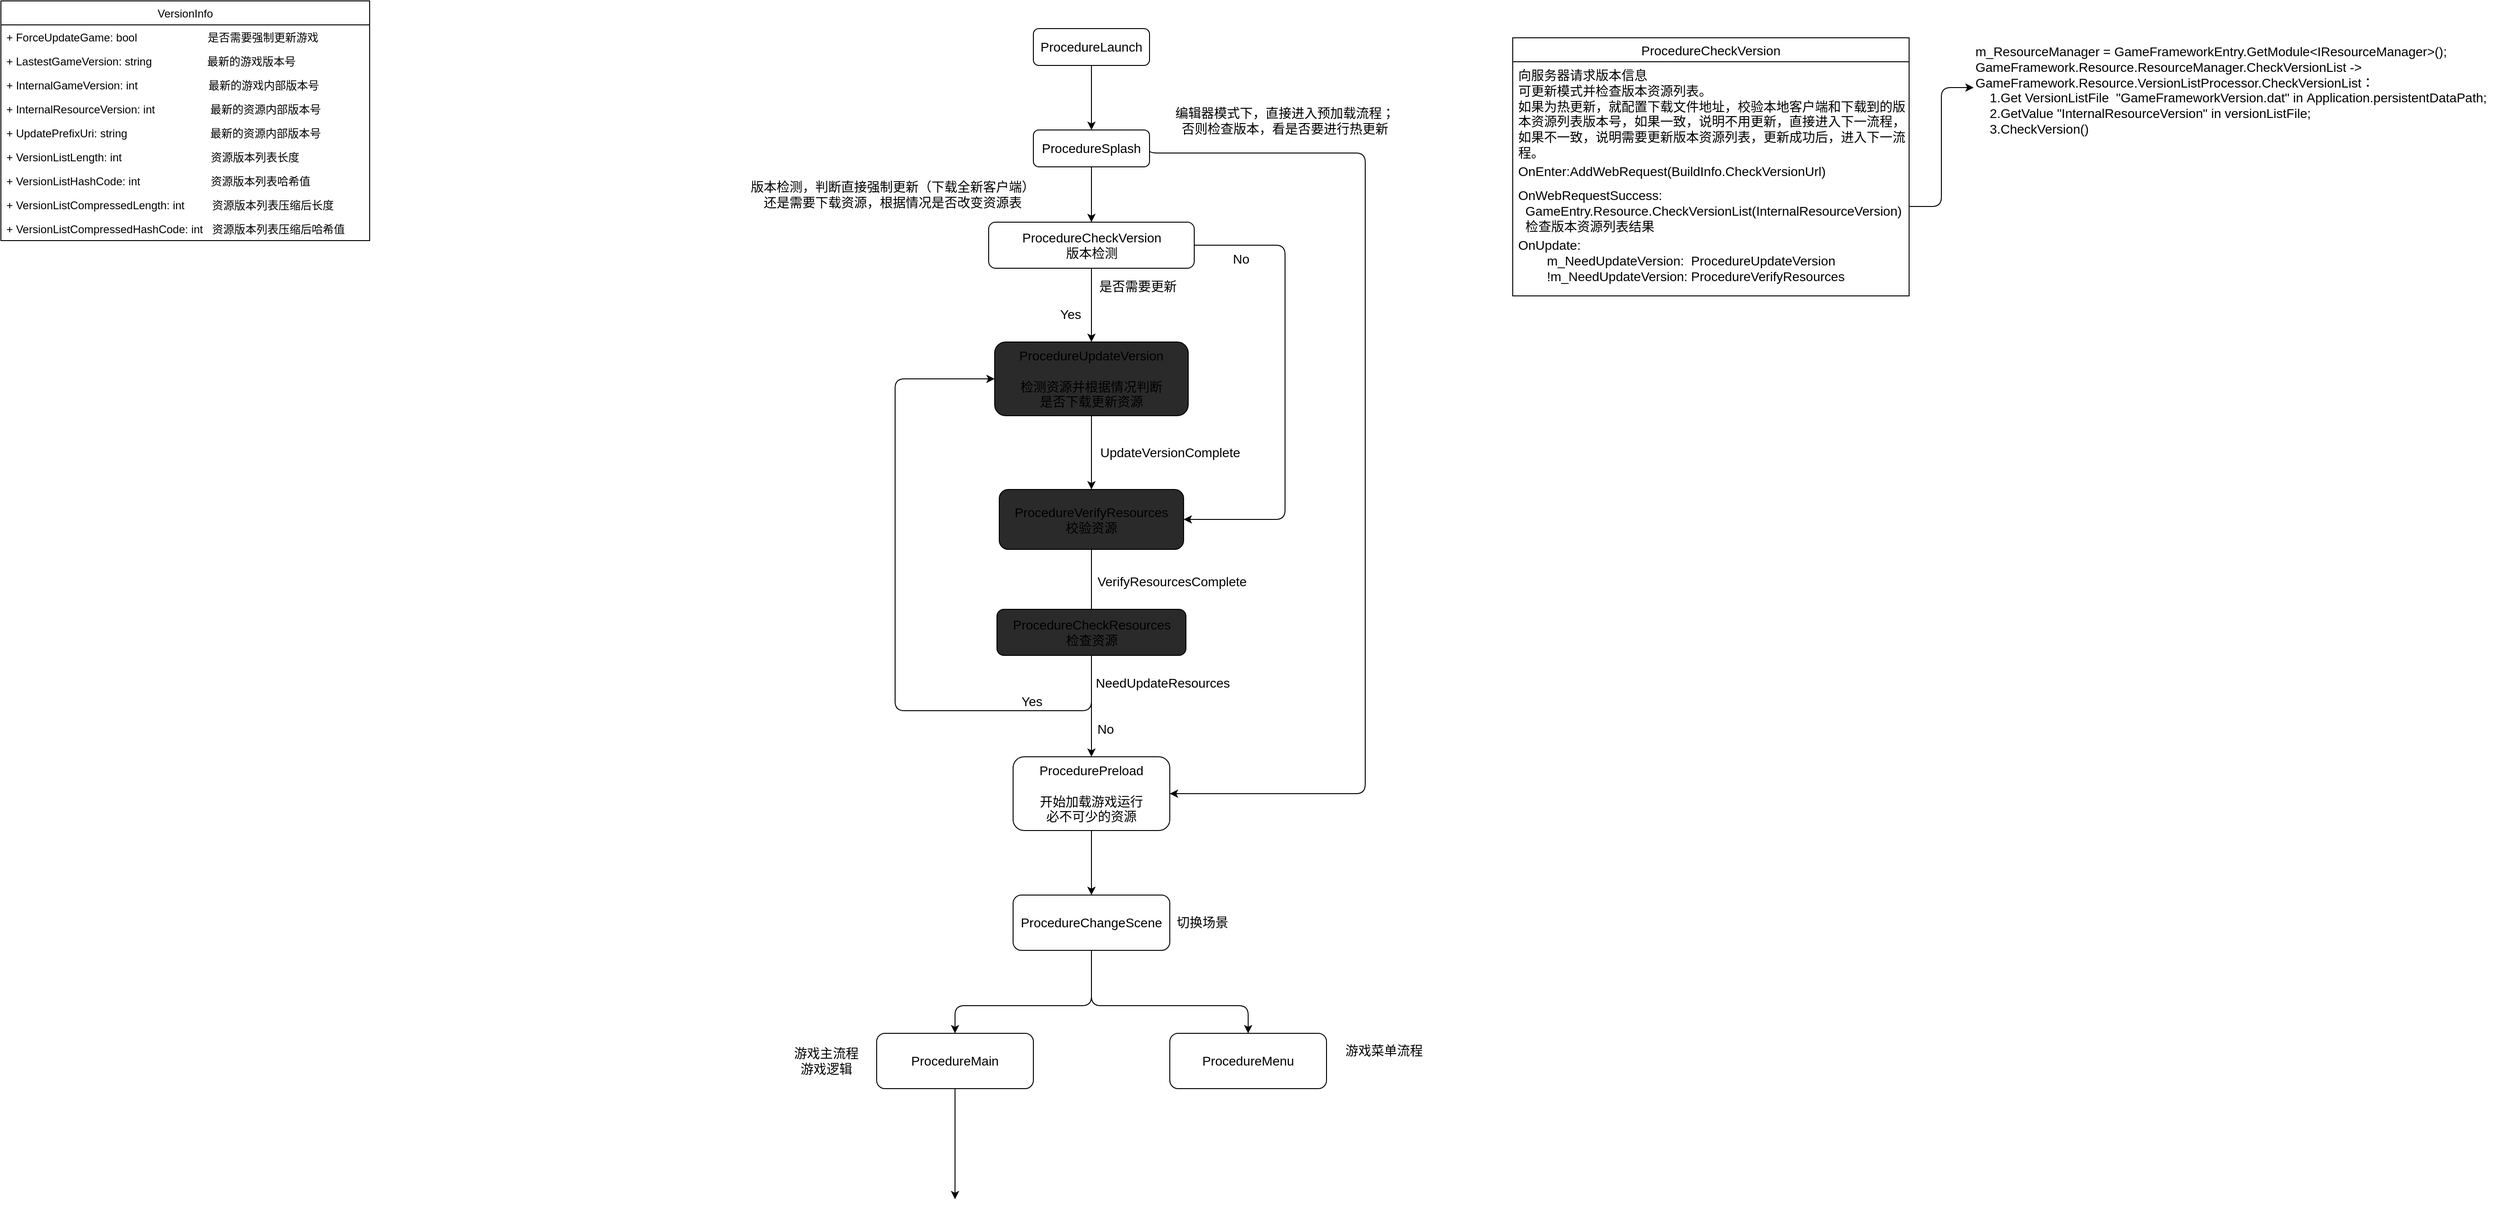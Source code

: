 <mxfile>
    <diagram id="QUaw3bAE2YYsnRq7ILRl" name="第 1 页">
        <mxGraphModel dx="1506" dy="881" grid="1" gridSize="10" guides="1" tooltips="1" connect="1" arrows="1" fold="1" page="1" pageScale="1" pageWidth="827" pageHeight="1169" background="none" math="0" shadow="0">
            <root>
                <mxCell id="0"/>
                <mxCell id="1" parent="0"/>
                <mxCell id="17" style="edgeStyle=orthogonalEdgeStyle;html=1;exitX=0.5;exitY=1;exitDx=0;exitDy=0;entryX=0.5;entryY=0;entryDx=0;entryDy=0;" parent="1" source="6" target="7" edge="1">
                    <mxGeometry relative="1" as="geometry"/>
                </mxCell>
                <mxCell id="6" value="ProcedureLaunch" style="rounded=1;whiteSpace=wrap;html=1;fontSize=14;" parent="1" vertex="1">
                    <mxGeometry x="1140" y="50" width="126" height="40" as="geometry"/>
                </mxCell>
                <mxCell id="42" style="edgeStyle=orthogonalEdgeStyle;html=1;entryX=0.5;entryY=0;entryDx=0;entryDy=0;exitX=0.5;exitY=1;exitDx=0;exitDy=0;" parent="1" source="7" target="13" edge="1">
                    <mxGeometry relative="1" as="geometry"/>
                </mxCell>
                <mxCell id="yiAYSCsGN9VdWLq7-ZU1-89" style="edgeStyle=orthogonalEdgeStyle;html=1;fontSize=14;exitX=1;exitY=0.5;exitDx=0;exitDy=0;" parent="1" source="7" target="10" edge="1">
                    <mxGeometry relative="1" as="geometry">
                        <mxPoint x="1300" y="190" as="sourcePoint"/>
                        <Array as="points">
                            <mxPoint x="1266" y="185"/>
                            <mxPoint x="1500" y="185"/>
                            <mxPoint x="1500" y="880"/>
                        </Array>
                    </mxGeometry>
                </mxCell>
                <mxCell id="7" value="&lt;span style=&quot;font-size: 14px;&quot;&gt;ProcedureSplash&lt;/span&gt;" style="rounded=1;whiteSpace=wrap;html=1;fontSize=14;" parent="1" vertex="1">
                    <mxGeometry x="1140" y="160" width="126" height="40" as="geometry"/>
                </mxCell>
                <mxCell id="8" value="编辑器模式下，直接进入预加载流程；否则检查版本，看是否要进行热更新" style="text;html=1;strokeColor=none;fillColor=none;align=center;verticalAlign=middle;whiteSpace=wrap;rounded=0;fontSize=14;" parent="1" vertex="1">
                    <mxGeometry x="1288" y="115" width="250" height="70" as="geometry"/>
                </mxCell>
                <mxCell id="60" style="edgeStyle=orthogonalEdgeStyle;html=1;entryX=0.5;entryY=0;entryDx=0;entryDy=0;fontSize=14;" parent="1" source="10" target="59" edge="1">
                    <mxGeometry relative="1" as="geometry"/>
                </mxCell>
                <mxCell id="10" value="ProcedurePreload&lt;br&gt;&lt;br&gt;开始加载游戏运行&lt;br&gt;必不可少的资源" style="rounded=1;whiteSpace=wrap;html=1;align=center;fontSize=14;" parent="1" vertex="1">
                    <mxGeometry x="1118" y="840" width="170" height="80" as="geometry"/>
                </mxCell>
                <mxCell id="yiAYSCsGN9VdWLq7-ZU1-79" style="edgeStyle=orthogonalEdgeStyle;html=1;entryX=0.5;entryY=0;entryDx=0;entryDy=0;fontSize=14;exitX=0.5;exitY=1;exitDx=0;exitDy=0;" parent="1" source="13" target="yiAYSCsGN9VdWLq7-ZU1-77" edge="1">
                    <mxGeometry relative="1" as="geometry">
                        <Array as="points">
                            <mxPoint x="1203" y="380"/>
                            <mxPoint x="1203" y="380"/>
                        </Array>
                    </mxGeometry>
                </mxCell>
                <mxCell id="yiAYSCsGN9VdWLq7-ZU1-80" style="edgeStyle=orthogonalEdgeStyle;html=1;fontSize=14;entryX=1;entryY=0.5;entryDx=0;entryDy=0;" parent="1" source="13" target="yiAYSCsGN9VdWLq7-ZU1-78" edge="1">
                    <mxGeometry relative="1" as="geometry">
                        <mxPoint x="1315" y="628" as="targetPoint"/>
                        <Array as="points">
                            <mxPoint x="1413" y="285"/>
                            <mxPoint x="1413" y="583"/>
                        </Array>
                    </mxGeometry>
                </mxCell>
                <mxCell id="13" value="ProcedureCheckVersion&lt;br&gt;&lt;span&gt;版本检测&lt;/span&gt;" style="rounded=1;whiteSpace=wrap;html=1;fontSize=14;" parent="1" vertex="1">
                    <mxGeometry x="1091.5" y="260" width="223" height="50" as="geometry"/>
                </mxCell>
                <mxCell id="18" value="VersionInfo" style="swimlane;fontStyle=0;childLayout=stackLayout;horizontal=1;startSize=26;fillColor=none;horizontalStack=0;resizeParent=1;resizeParentMax=0;resizeLast=0;collapsible=1;marginBottom=0;" parent="1" vertex="1">
                    <mxGeometry x="20" y="20" width="400" height="260" as="geometry">
                        <mxRectangle x="20" y="20" width="90" height="26" as="alternateBounds"/>
                    </mxGeometry>
                </mxCell>
                <mxCell id="19" value="+ ForceUpdateGame: bool                       是否需要强制更新游戏" style="text;strokeColor=none;fillColor=none;align=left;verticalAlign=top;spacingLeft=4;spacingRight=4;overflow=hidden;rotatable=0;points=[[0,0.5],[1,0.5]];portConstraint=eastwest;" parent="18" vertex="1">
                    <mxGeometry y="26" width="400" height="26" as="geometry"/>
                </mxCell>
                <mxCell id="20" value="+ LastestGameVersion: string                  最新的游戏版本号 " style="text;strokeColor=none;fillColor=none;align=left;verticalAlign=top;spacingLeft=4;spacingRight=4;overflow=hidden;rotatable=0;points=[[0,0.5],[1,0.5]];portConstraint=eastwest;" parent="18" vertex="1">
                    <mxGeometry y="52" width="400" height="26" as="geometry"/>
                </mxCell>
                <mxCell id="21" value="+ InternalGameVersion: int                       最新的游戏内部版本号" style="text;strokeColor=none;fillColor=none;align=left;verticalAlign=top;spacingLeft=4;spacingRight=4;overflow=hidden;rotatable=0;points=[[0,0.5],[1,0.5]];portConstraint=eastwest;" parent="18" vertex="1">
                    <mxGeometry y="78" width="400" height="26" as="geometry"/>
                </mxCell>
                <mxCell id="22" value="+ InternalResourceVersion: int                  最新的资源内部版本号" style="text;strokeColor=none;fillColor=none;align=left;verticalAlign=top;spacingLeft=4;spacingRight=4;overflow=hidden;rotatable=0;points=[[0,0.5],[1,0.5]];portConstraint=eastwest;" parent="18" vertex="1">
                    <mxGeometry y="104" width="400" height="26" as="geometry"/>
                </mxCell>
                <mxCell id="23" value="+ UpdatePrefixUri: string                           最新的资源内部版本号    " style="text;strokeColor=none;fillColor=none;align=left;verticalAlign=top;spacingLeft=4;spacingRight=4;overflow=hidden;rotatable=0;points=[[0,0.5],[1,0.5]];portConstraint=eastwest;" parent="18" vertex="1">
                    <mxGeometry y="130" width="400" height="26" as="geometry"/>
                </mxCell>
                <mxCell id="24" value="+ VersionListLength: int                             资源版本列表长度" style="text;strokeColor=none;fillColor=none;align=left;verticalAlign=top;spacingLeft=4;spacingRight=4;overflow=hidden;rotatable=0;points=[[0,0.5],[1,0.5]];portConstraint=eastwest;" parent="18" vertex="1">
                    <mxGeometry y="156" width="400" height="26" as="geometry"/>
                </mxCell>
                <mxCell id="25" value="+ VersionListHashCode: int                       资源版本列表哈希值" style="text;strokeColor=none;fillColor=none;align=left;verticalAlign=top;spacingLeft=4;spacingRight=4;overflow=hidden;rotatable=0;points=[[0,0.5],[1,0.5]];portConstraint=eastwest;" parent="18" vertex="1">
                    <mxGeometry y="182" width="400" height="26" as="geometry"/>
                </mxCell>
                <mxCell id="26" value="+ VersionListCompressedLength: int         资源版本列表压缩后长度" style="text;strokeColor=none;fillColor=none;align=left;verticalAlign=top;spacingLeft=4;spacingRight=4;overflow=hidden;rotatable=0;points=[[0,0.5],[1,0.5]];portConstraint=eastwest;" parent="18" vertex="1">
                    <mxGeometry y="208" width="400" height="26" as="geometry"/>
                </mxCell>
                <mxCell id="33" value="+ VersionListCompressedHashCode: int   资源版本列表压缩后哈希值" style="text;strokeColor=none;fillColor=none;align=left;verticalAlign=top;spacingLeft=4;spacingRight=4;overflow=hidden;rotatable=0;points=[[0,0.5],[1,0.5]];portConstraint=eastwest;" parent="18" vertex="1">
                    <mxGeometry y="234" width="400" height="26" as="geometry"/>
                </mxCell>
                <mxCell id="yiAYSCsGN9VdWLq7-ZU1-55" value="ProcedureCheckVersion" style="swimlane;fontStyle=0;childLayout=stackLayout;horizontal=1;startSize=26;horizontalStack=0;resizeParent=1;resizeParentMax=0;resizeLast=0;collapsible=1;marginBottom=0;fontSize=14;" parent="1" vertex="1">
                    <mxGeometry x="1660" y="60" width="430" height="280" as="geometry">
                        <mxRectangle x="1650" y="56" width="110" height="26" as="alternateBounds"/>
                    </mxGeometry>
                </mxCell>
                <mxCell id="yiAYSCsGN9VdWLq7-ZU1-84" value="向服务器请求版本信息&#10;可更新模式并检查版本资源列表。&#10;如果为热更新，就配置下载文件地址，校验本地客户端和下载到的版本资源列表版本号，如果一致，说明不用更新，直接进入下一流程，如果不一致，说明需要更新版本资源列表，更新成功后，进入下一流程。" style="text;strokeColor=none;fillColor=none;align=left;verticalAlign=top;spacingLeft=4;spacingRight=4;overflow=hidden;rotatable=0;points=[[0,0.5],[1,0.5]];portConstraint=eastwest;whiteSpace=wrap;fontSize=14;" parent="yiAYSCsGN9VdWLq7-ZU1-55" vertex="1">
                    <mxGeometry y="26" width="430" height="104" as="geometry"/>
                </mxCell>
                <mxCell id="yiAYSCsGN9VdWLq7-ZU1-56" value="OnEnter:AddWebRequest(BuildInfo.CheckVersionUrl)" style="text;strokeColor=none;fillColor=none;align=left;verticalAlign=top;spacingLeft=4;spacingRight=4;overflow=hidden;rotatable=0;points=[[0,0.5],[1,0.5]];portConstraint=eastwest;whiteSpace=wrap;fontSize=14;" parent="yiAYSCsGN9VdWLq7-ZU1-55" vertex="1">
                    <mxGeometry y="130" width="430" height="26" as="geometry"/>
                </mxCell>
                <mxCell id="yiAYSCsGN9VdWLq7-ZU1-57" value="OnWebRequestSuccess:&#10;  GameEntry.Resource.CheckVersionList(InternalResourceVersion)&#10;  检查版本资源列表结果" style="text;strokeColor=none;fillColor=none;align=left;verticalAlign=top;spacingLeft=4;spacingRight=4;overflow=hidden;rotatable=0;points=[[0,0.5],[1,0.5]];portConstraint=eastwest;fontSize=14;" parent="yiAYSCsGN9VdWLq7-ZU1-55" vertex="1">
                    <mxGeometry y="156" width="430" height="54" as="geometry"/>
                </mxCell>
                <mxCell id="yiAYSCsGN9VdWLq7-ZU1-58" value="OnUpdate:&#10;        m_NeedUpdateVersion:  ProcedureUpdateVersion&#10;        !m_NeedUpdateVersion: ProcedureVerifyResources" style="text;strokeColor=none;fillColor=none;align=left;verticalAlign=top;spacingLeft=4;spacingRight=4;overflow=hidden;rotatable=0;points=[[0,0.5],[1,0.5]];portConstraint=eastwest;fontSize=14;" parent="yiAYSCsGN9VdWLq7-ZU1-55" vertex="1">
                    <mxGeometry y="210" width="430" height="70" as="geometry"/>
                </mxCell>
                <mxCell id="yiAYSCsGN9VdWLq7-ZU1-75" value="m_ResourceManager = GameFrameworkEntry.GetModule&amp;lt;IResourceManager&amp;gt;();&lt;br&gt;GameFramework.Resource.ResourceManager.CheckVersionList -&amp;gt; &lt;br&gt;GameFramework.Resource.VersionListProcessor.CheckVersionList：&lt;br&gt;    1.Get VersionListFile  &amp;quot;GameFrameworkVersion.dat&amp;quot; in Application.persistentDataPath;&lt;br&gt;    2.GetValue &amp;quot;InternalResourceVersion&amp;quot; in versionListFile;&lt;br&gt;    3.CheckVersion()" style="text;align=left;verticalAlign=top;resizable=0;points=[];autosize=1;strokeColor=none;fontSize=14;html=1;" parent="1" vertex="1">
                    <mxGeometry x="2160" y="60" width="570" height="110" as="geometry"/>
                </mxCell>
                <mxCell id="yiAYSCsGN9VdWLq7-ZU1-76" style="edgeStyle=orthogonalEdgeStyle;html=1;entryX=0;entryY=0.491;entryDx=0;entryDy=0;entryPerimeter=0;fontSize=14;" parent="1" source="yiAYSCsGN9VdWLq7-ZU1-57" target="yiAYSCsGN9VdWLq7-ZU1-75" edge="1">
                    <mxGeometry relative="1" as="geometry"/>
                </mxCell>
                <mxCell id="49" style="edgeStyle=orthogonalEdgeStyle;html=1;entryX=0.5;entryY=0;entryDx=0;entryDy=0;fontSize=14;" parent="1" source="yiAYSCsGN9VdWLq7-ZU1-77" target="yiAYSCsGN9VdWLq7-ZU1-78" edge="1">
                    <mxGeometry relative="1" as="geometry">
                        <Array as="points"/>
                    </mxGeometry>
                </mxCell>
                <mxCell id="yiAYSCsGN9VdWLq7-ZU1-77" value="ProcedureUpdateVersion&lt;br&gt;&lt;br&gt;检测资源并根据情况判断&lt;br&gt;是否下载更新资源" style="rounded=1;whiteSpace=wrap;html=1;fontSize=14;fillColor=#2a2a2a;verticalAlign=middle;" parent="1" vertex="1">
                    <mxGeometry x="1098" y="390" width="210" height="80" as="geometry"/>
                </mxCell>
                <mxCell id="yiAYSCsGN9VdWLq7-ZU1-83" style="edgeStyle=orthogonalEdgeStyle;html=1;entryX=0.5;entryY=0;entryDx=0;entryDy=0;fontSize=14;exitX=0.5;exitY=1;exitDx=0;exitDy=0;" parent="1" source="yiAYSCsGN9VdWLq7-ZU1-78" target="yiAYSCsGN9VdWLq7-ZU1-81" edge="1">
                    <mxGeometry relative="1" as="geometry">
                        <mxPoint x="1203" y="660" as="sourcePoint"/>
                        <Array as="points">
                            <mxPoint x="1203" y="700"/>
                            <mxPoint x="1203" y="700"/>
                        </Array>
                    </mxGeometry>
                </mxCell>
                <mxCell id="yiAYSCsGN9VdWLq7-ZU1-78" value="ProcedureVerifyResources&lt;br&gt;校验资源" style="rounded=1;whiteSpace=wrap;html=1;fontSize=14;fillColor=#2a2a2a;verticalAlign=middle;" parent="1" vertex="1">
                    <mxGeometry x="1103" y="550" width="200" height="65" as="geometry"/>
                </mxCell>
                <mxCell id="yiAYSCsGN9VdWLq7-ZU1-88" style="edgeStyle=orthogonalEdgeStyle;html=1;fontSize=14;exitX=0.5;exitY=1;exitDx=0;exitDy=0;" parent="1" source="yiAYSCsGN9VdWLq7-ZU1-81" target="yiAYSCsGN9VdWLq7-ZU1-77" edge="1">
                    <mxGeometry relative="1" as="geometry">
                        <mxPoint x="940" y="690" as="sourcePoint"/>
                        <mxPoint x="680" y="510" as="targetPoint"/>
                        <Array as="points">
                            <mxPoint x="1203" y="790"/>
                            <mxPoint x="990" y="790"/>
                            <mxPoint x="990" y="430"/>
                        </Array>
                    </mxGeometry>
                </mxCell>
                <mxCell id="yiAYSCsGN9VdWLq7-ZU1-90" style="edgeStyle=orthogonalEdgeStyle;html=1;fontSize=14;exitX=0.5;exitY=1;exitDx=0;exitDy=0;exitPerimeter=0;entryX=0.5;entryY=0;entryDx=0;entryDy=0;" parent="1" source="yiAYSCsGN9VdWLq7-ZU1-81" target="10" edge="1">
                    <mxGeometry relative="1" as="geometry">
                        <Array as="points"/>
                        <mxPoint x="1280" y="790" as="sourcePoint"/>
                        <mxPoint x="1040" y="700" as="targetPoint"/>
                    </mxGeometry>
                </mxCell>
                <mxCell id="yiAYSCsGN9VdWLq7-ZU1-81" value="ProcedureCheckResources&lt;br&gt;检查资源" style="rounded=1;whiteSpace=wrap;html=1;fontSize=14;fillColor=#2a2a2a;verticalAlign=middle;" parent="1" vertex="1">
                    <mxGeometry x="1100.5" y="680" width="205" height="50" as="geometry"/>
                </mxCell>
                <mxCell id="43" value="是否需要更新" style="text;html=1;align=center;verticalAlign=middle;resizable=0;points=[];autosize=1;strokeColor=none;fontSize=14;" parent="1" vertex="1">
                    <mxGeometry x="1203" y="320" width="100" height="20" as="geometry"/>
                </mxCell>
                <mxCell id="44" value="No" style="text;html=1;align=center;verticalAlign=middle;resizable=0;points=[];autosize=1;strokeColor=none;fontSize=14;" parent="1" vertex="1">
                    <mxGeometry x="1350" y="290" width="30" height="20" as="geometry"/>
                </mxCell>
                <mxCell id="45" value="Yes" style="text;html=1;align=center;verticalAlign=middle;resizable=0;points=[];autosize=1;strokeColor=none;fontSize=14;" parent="1" vertex="1">
                    <mxGeometry x="1160" y="350" width="40" height="20" as="geometry"/>
                </mxCell>
                <mxCell id="46" value="&lt;span&gt;版本检测，判断直接强制更新&lt;/span&gt;&lt;span&gt;（下载全新客户端）&lt;br&gt;还是需要&lt;/span&gt;&lt;span&gt;下载资源，根据情况是否改变&lt;/span&gt;&lt;span&gt;资源表&lt;/span&gt;" style="text;html=1;align=center;verticalAlign=middle;resizable=0;points=[];autosize=1;strokeColor=none;fontSize=14;" parent="1" vertex="1">
                    <mxGeometry x="827" y="210" width="320" height="40" as="geometry"/>
                </mxCell>
                <mxCell id="52" value="UpdateVersionComplete" style="text;html=1;align=center;verticalAlign=middle;resizable=0;points=[];autosize=1;strokeColor=none;fontSize=14;" parent="1" vertex="1">
                    <mxGeometry x="1203" y="500" width="170" height="20" as="geometry"/>
                </mxCell>
                <mxCell id="53" value="VerifyResourcesComplete" style="text;html=1;align=center;verticalAlign=middle;resizable=0;points=[];autosize=1;strokeColor=none;fontSize=14;" parent="1" vertex="1">
                    <mxGeometry x="1200" y="640" width="180" height="20" as="geometry"/>
                </mxCell>
                <mxCell id="54" value="NeedUpdateResources" style="text;html=1;align=center;verticalAlign=middle;resizable=0;points=[];autosize=1;strokeColor=none;fontSize=14;" parent="1" vertex="1">
                    <mxGeometry x="1200" y="750" width="160" height="20" as="geometry"/>
                </mxCell>
                <mxCell id="55" value="Yes" style="text;html=1;align=center;verticalAlign=middle;resizable=0;points=[];autosize=1;strokeColor=none;fontSize=14;" parent="1" vertex="1">
                    <mxGeometry x="1118" y="770" width="40" height="20" as="geometry"/>
                </mxCell>
                <mxCell id="56" value="No" style="text;html=1;align=center;verticalAlign=middle;resizable=0;points=[];autosize=1;strokeColor=none;fontSize=14;" parent="1" vertex="1">
                    <mxGeometry x="1203" y="800" width="30" height="20" as="geometry"/>
                </mxCell>
                <mxCell id="62" style="edgeStyle=orthogonalEdgeStyle;html=1;entryX=0.5;entryY=0;entryDx=0;entryDy=0;fontSize=14;" parent="1" source="59" target="61" edge="1">
                    <mxGeometry relative="1" as="geometry">
                        <Array as="points">
                            <mxPoint x="1203" y="1110"/>
                            <mxPoint x="1055" y="1110"/>
                        </Array>
                    </mxGeometry>
                </mxCell>
                <mxCell id="64" style="edgeStyle=orthogonalEdgeStyle;html=1;fontSize=14;" parent="1" source="59" target="63" edge="1">
                    <mxGeometry relative="1" as="geometry">
                        <Array as="points">
                            <mxPoint x="1203" y="1110"/>
                            <mxPoint x="1373" y="1110"/>
                        </Array>
                    </mxGeometry>
                </mxCell>
                <mxCell id="59" value="ProcedureChangeScene" style="rounded=1;whiteSpace=wrap;html=1;fontSize=14;" parent="1" vertex="1">
                    <mxGeometry x="1118" y="990" width="170" height="60" as="geometry"/>
                </mxCell>
                <mxCell id="69" style="edgeStyle=orthogonalEdgeStyle;html=1;fontSize=14;" parent="1" source="61" edge="1">
                    <mxGeometry relative="1" as="geometry">
                        <mxPoint x="1055" y="1320" as="targetPoint"/>
                    </mxGeometry>
                </mxCell>
                <mxCell id="61" value="ProcedureMain" style="rounded=1;whiteSpace=wrap;html=1;fontSize=14;" parent="1" vertex="1">
                    <mxGeometry x="970" y="1140" width="170" height="60" as="geometry"/>
                </mxCell>
                <mxCell id="63" value="ProcedureMenu" style="rounded=1;whiteSpace=wrap;html=1;fontSize=14;" parent="1" vertex="1">
                    <mxGeometry x="1288" y="1140" width="170" height="60" as="geometry"/>
                </mxCell>
                <mxCell id="65" value="切换场景" style="text;html=1;align=center;verticalAlign=middle;resizable=0;points=[];autosize=1;strokeColor=none;fontSize=14;" parent="1" vertex="1">
                    <mxGeometry x="1288" y="1010" width="70" height="20" as="geometry"/>
                </mxCell>
                <mxCell id="66" value="游戏主流程&lt;br&gt;游戏逻辑" style="text;html=1;align=center;verticalAlign=middle;resizable=0;points=[];autosize=1;strokeColor=none;fontSize=14;" parent="1" vertex="1">
                    <mxGeometry x="870" y="1150" width="90" height="40" as="geometry"/>
                </mxCell>
                <mxCell id="67" value="游戏菜单流程" style="text;html=1;align=center;verticalAlign=middle;resizable=0;points=[];autosize=1;strokeColor=none;fontSize=14;" parent="1" vertex="1">
                    <mxGeometry x="1470" y="1149" width="100" height="20" as="geometry"/>
                </mxCell>
            </root>
        </mxGraphModel>
    </diagram>
</mxfile>